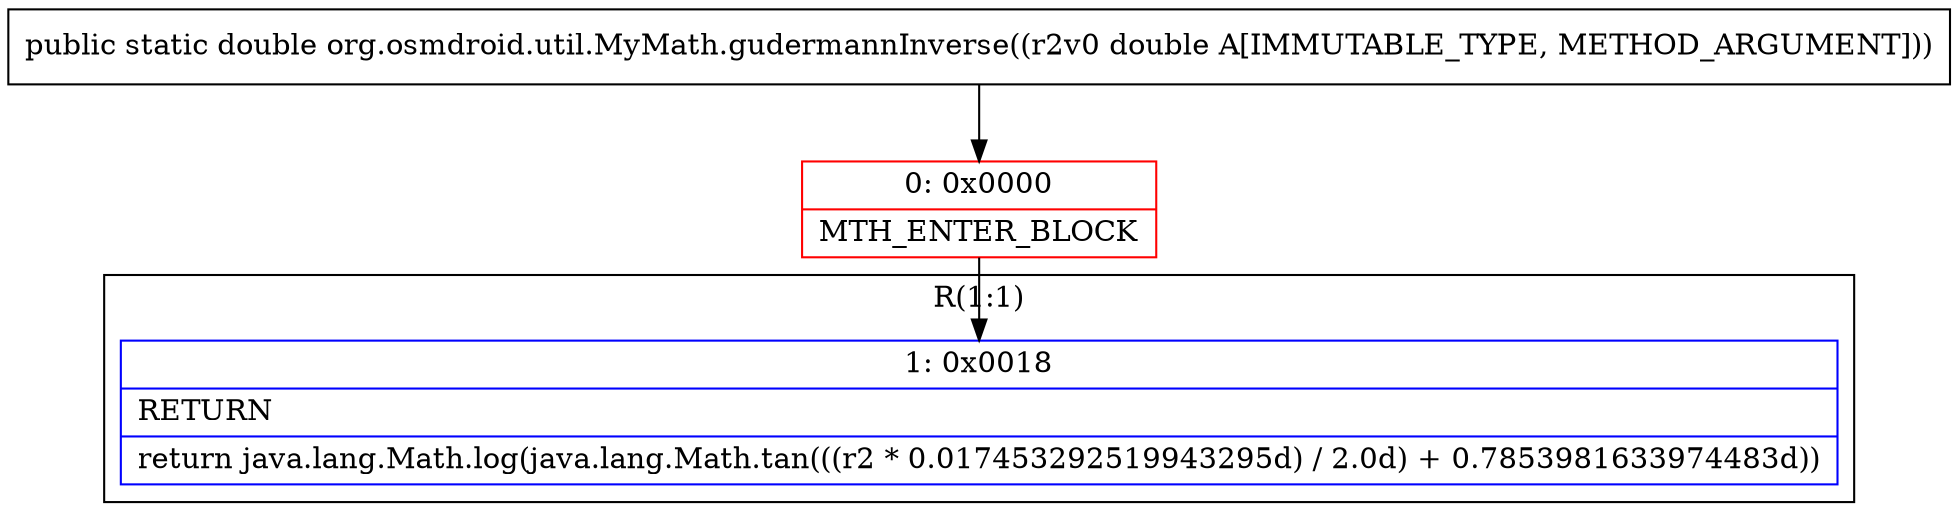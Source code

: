 digraph "CFG fororg.osmdroid.util.MyMath.gudermannInverse(D)D" {
subgraph cluster_Region_12575520 {
label = "R(1:1)";
node [shape=record,color=blue];
Node_1 [shape=record,label="{1\:\ 0x0018|RETURN\l|return java.lang.Math.log(java.lang.Math.tan(((r2 * 0.017453292519943295d) \/ 2.0d) + 0.7853981633974483d))\l}"];
}
Node_0 [shape=record,color=red,label="{0\:\ 0x0000|MTH_ENTER_BLOCK\l}"];
MethodNode[shape=record,label="{public static double org.osmdroid.util.MyMath.gudermannInverse((r2v0 double A[IMMUTABLE_TYPE, METHOD_ARGUMENT])) }"];
MethodNode -> Node_0;
Node_0 -> Node_1;
}

